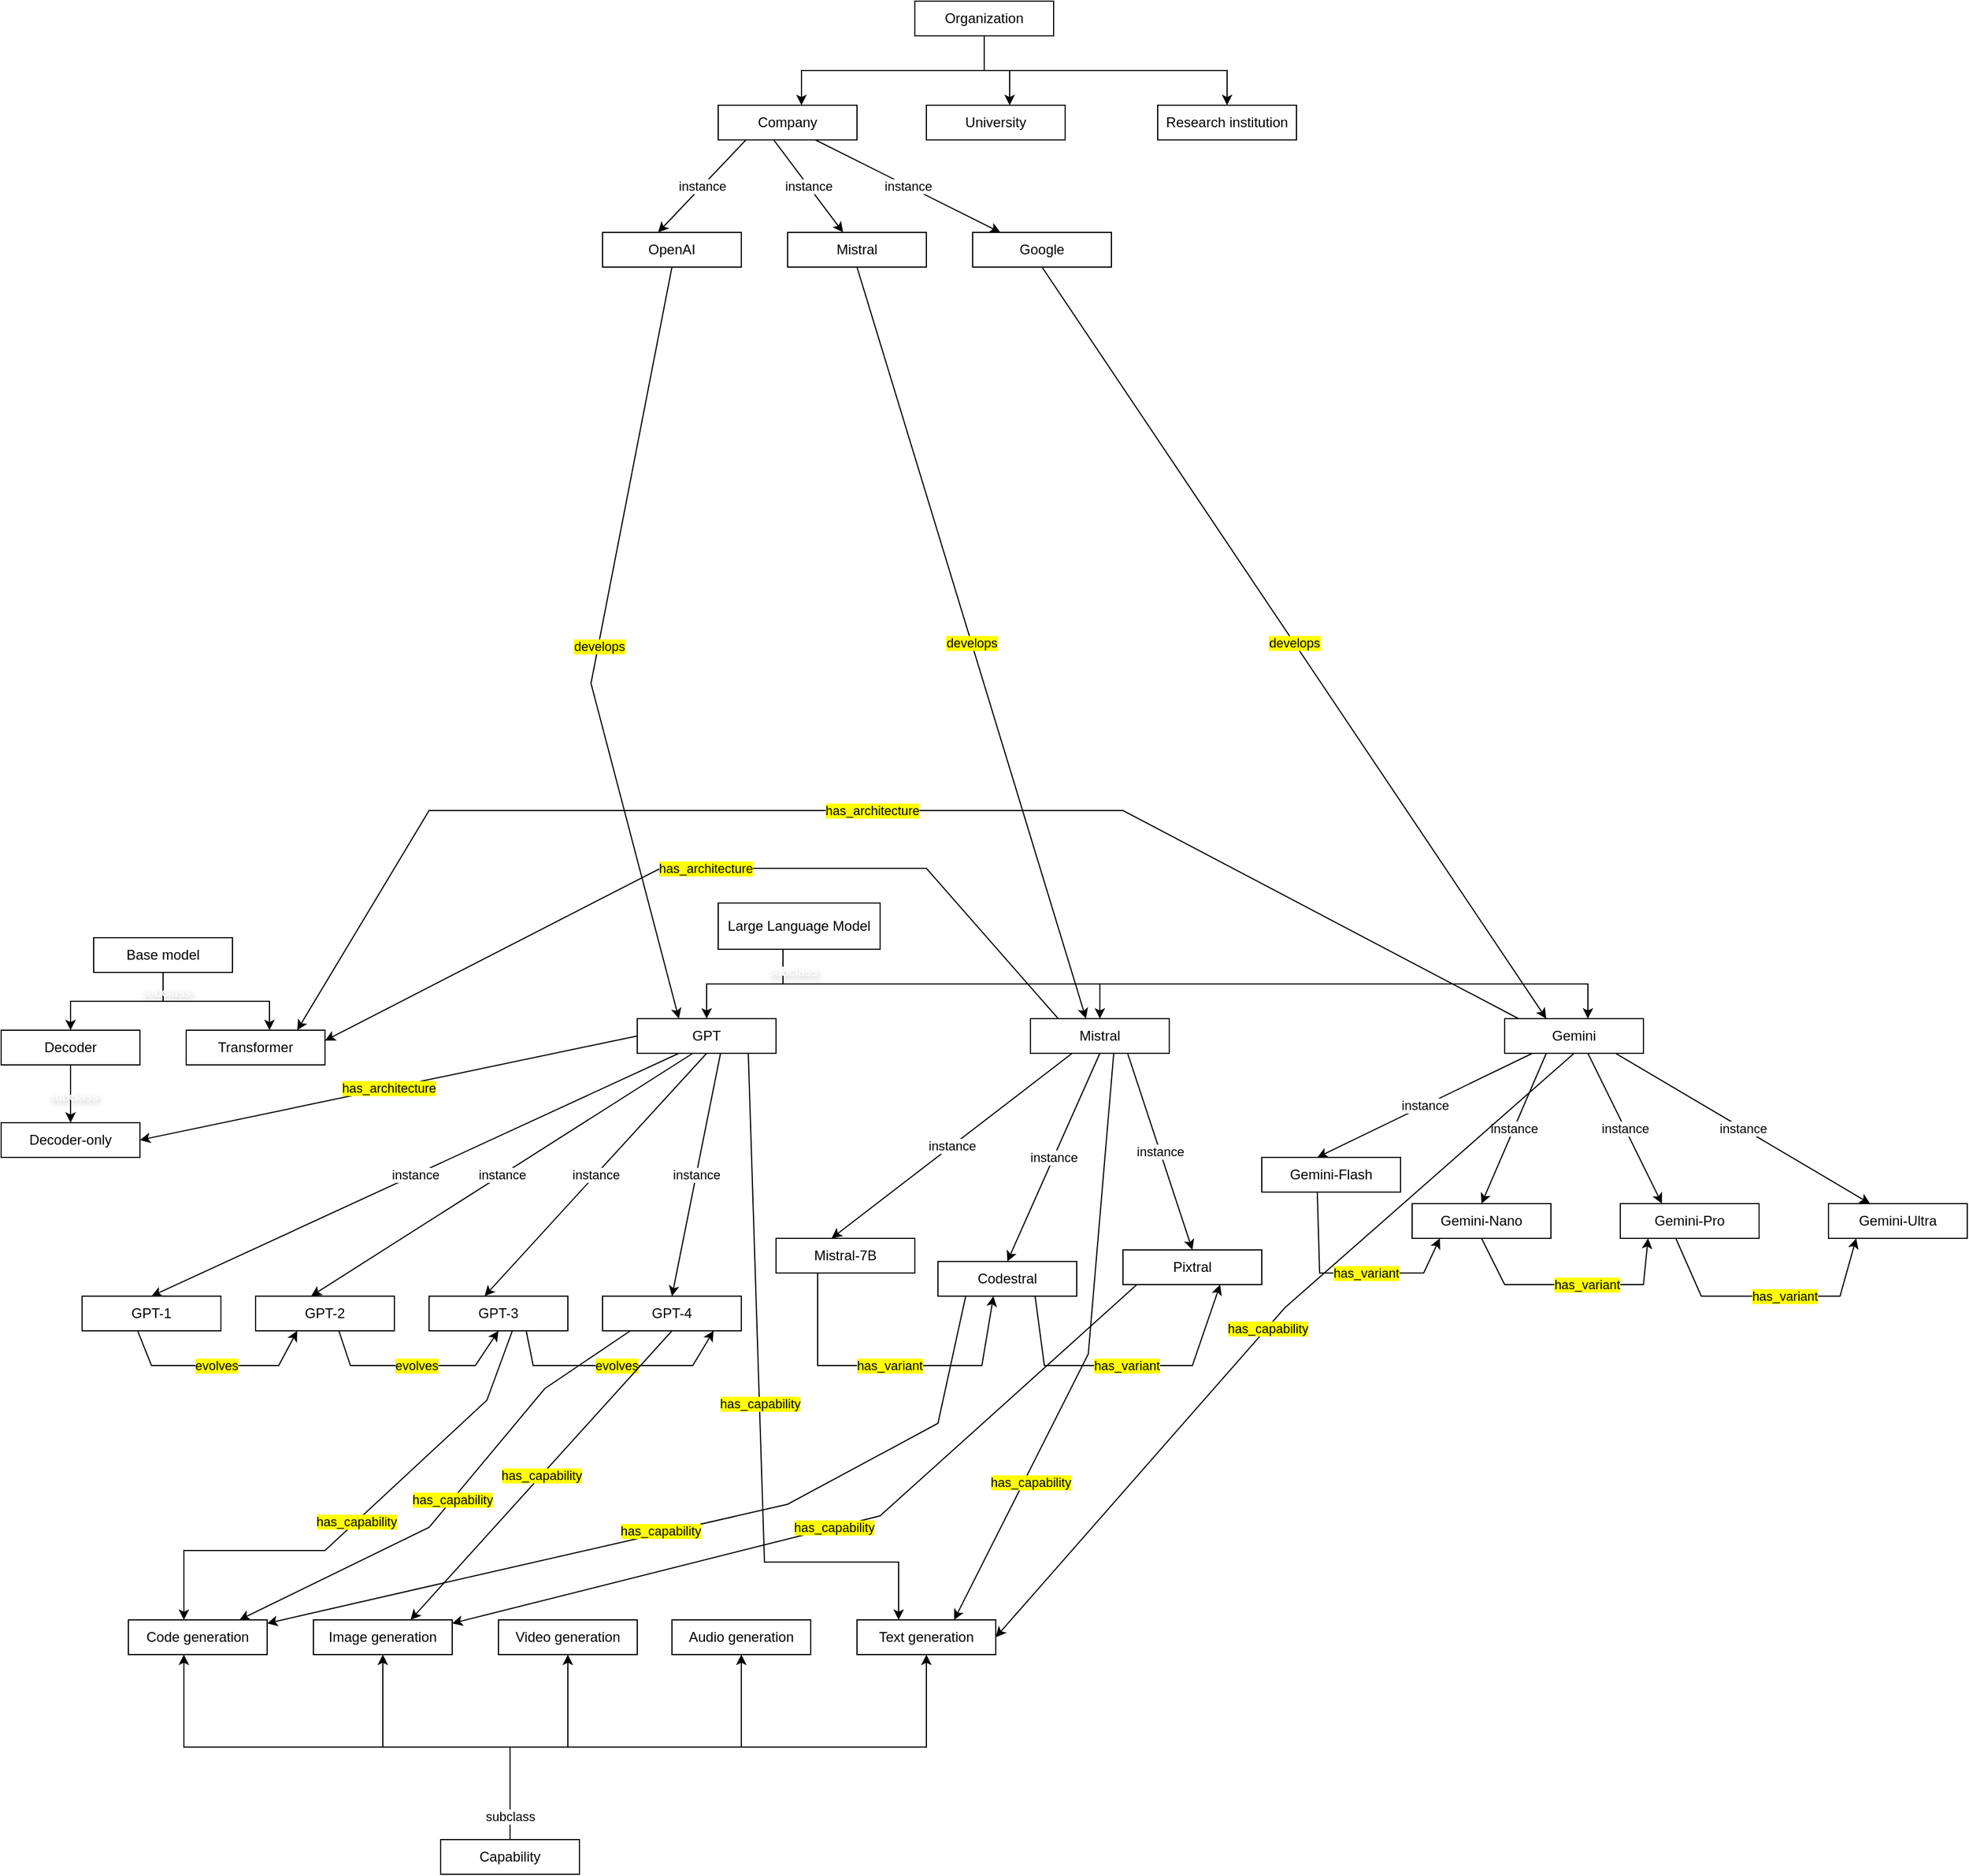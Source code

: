 <mxfile version="24.7.8">
  <diagram name="Pagina-1" id="gJOVoxN8NighratZ7cTV">
    <mxGraphModel dx="1326" dy="731" grid="1" gridSize="10" guides="1" tooltips="1" connect="1" arrows="1" fold="1" page="1" pageScale="1" pageWidth="15000" pageHeight="15000" math="0" shadow="0">
      <root>
        <mxCell id="0" />
        <mxCell id="1" parent="0" />
        <mxCell id="_v9E3XjmlNCCV4OMKfu2-3" style="edgeStyle=orthogonalEdgeStyle;rounded=0;orthogonalLoop=1;jettySize=auto;html=1;exitX=0.5;exitY=1;exitDx=0;exitDy=0;entryX=0.5;entryY=0;entryDx=0;entryDy=0;" edge="1" parent="1" source="_v9E3XjmlNCCV4OMKfu2-1" target="_v9E3XjmlNCCV4OMKfu2-2">
          <mxGeometry relative="1" as="geometry" />
        </mxCell>
        <mxCell id="_v9E3XjmlNCCV4OMKfu2-5" style="edgeStyle=orthogonalEdgeStyle;rounded=0;orthogonalLoop=1;jettySize=auto;html=1;exitX=0.5;exitY=1;exitDx=0;exitDy=0;entryX=0.6;entryY=0;entryDx=0;entryDy=0;" edge="1" parent="1" source="_v9E3XjmlNCCV4OMKfu2-1" target="_v9E3XjmlNCCV4OMKfu2-4">
          <mxGeometry relative="1" as="geometry" />
        </mxCell>
        <mxCell id="_v9E3XjmlNCCV4OMKfu2-1" value="Base model" style="rounded=0;whiteSpace=wrap;html=1;snapToPoint=1;points=[[0.1,0],[0.2,0],[0.3,0],[0.4,0],[0.5,0],[0.6,0],[0.7,0],[0.8,0],[0.9,0],[0,0.1],[0,0.3],[0,0.5],[0,0.7],[0,0.9],[0.1,1],[0.2,1],[0.3,1],[0.4,1],[0.5,1],[0.6,1],[0.7,1],[0.8,1],[0.9,1],[1,0.1],[1,0.3],[1,0.5],[1,0.7],[1,0.9]];" vertex="1" parent="1">
          <mxGeometry x="6940" y="1750.0" width="120" height="30" as="geometry" />
        </mxCell>
        <mxCell id="_v9E3XjmlNCCV4OMKfu2-7" style="edgeStyle=orthogonalEdgeStyle;rounded=0;orthogonalLoop=1;jettySize=auto;html=1;exitX=0.5;exitY=1;exitDx=0;exitDy=0;entryX=0.5;entryY=0;entryDx=0;entryDy=0;" edge="1" parent="1" source="_v9E3XjmlNCCV4OMKfu2-2" target="_v9E3XjmlNCCV4OMKfu2-6">
          <mxGeometry relative="1" as="geometry" />
        </mxCell>
        <mxCell id="_v9E3XjmlNCCV4OMKfu2-2" value="Decoder" style="rounded=0;whiteSpace=wrap;html=1;snapToPoint=1;points=[[0.1,0],[0.2,0],[0.3,0],[0.4,0],[0.5,0],[0.6,0],[0.7,0],[0.8,0],[0.9,0],[0,0.1],[0,0.3],[0,0.5],[0,0.7],[0,0.9],[0.1,1],[0.2,1],[0.3,1],[0.4,1],[0.5,1],[0.6,1],[0.7,1],[0.8,1],[0.9,1],[1,0.1],[1,0.3],[1,0.5],[1,0.7],[1,0.9]];" vertex="1" parent="1">
          <mxGeometry x="6860" y="1830.0" width="120" height="30" as="geometry" />
        </mxCell>
        <mxCell id="_v9E3XjmlNCCV4OMKfu2-4" value="Transformer" style="rounded=0;whiteSpace=wrap;html=1;snapToPoint=1;points=[[0.1,0],[0.2,0],[0.3,0],[0.4,0],[0.5,0],[0.6,0],[0.7,0],[0.8,0],[0.9,0],[0,0.1],[0,0.3],[0,0.5],[0,0.7],[0,0.9],[0.1,1],[0.2,1],[0.3,1],[0.4,1],[0.5,1],[0.6,1],[0.7,1],[0.8,1],[0.9,1],[1,0.1],[1,0.3],[1,0.5],[1,0.7],[1,0.9]];" vertex="1" parent="1">
          <mxGeometry x="7020" y="1830.0" width="120" height="30" as="geometry" />
        </mxCell>
        <mxCell id="_v9E3XjmlNCCV4OMKfu2-6" value="Decoder-only" style="rounded=0;whiteSpace=wrap;html=1;snapToPoint=1;points=[[0.1,0],[0.2,0],[0.3,0],[0.4,0],[0.5,0],[0.6,0],[0.7,0],[0.8,0],[0.9,0],[0,0.1],[0,0.3],[0,0.5],[0,0.7],[0,0.9],[0.1,1],[0.2,1],[0.3,1],[0.4,1],[0.5,1],[0.6,1],[0.7,1],[0.8,1],[0.9,1],[1,0.1],[1,0.3],[1,0.5],[1,0.7],[1,0.9]];" vertex="1" parent="1">
          <mxGeometry x="6860" y="1910.0" width="120" height="30" as="geometry" />
        </mxCell>
        <mxCell id="_v9E3XjmlNCCV4OMKfu2-10" style="edgeStyle=orthogonalEdgeStyle;rounded=0;orthogonalLoop=1;jettySize=auto;html=1;exitX=0.4;exitY=1;exitDx=0;exitDy=0;entryX=0.5;entryY=0;entryDx=0;entryDy=0;" edge="1" parent="1" source="_v9E3XjmlNCCV4OMKfu2-8" target="_v9E3XjmlNCCV4OMKfu2-9">
          <mxGeometry relative="1" as="geometry" />
        </mxCell>
        <mxCell id="_v9E3XjmlNCCV4OMKfu2-13" style="edgeStyle=orthogonalEdgeStyle;rounded=0;orthogonalLoop=1;jettySize=auto;html=1;exitX=0.4;exitY=1;exitDx=0;exitDy=0;entryX=0.5;entryY=0;entryDx=0;entryDy=0;" edge="1" parent="1" source="_v9E3XjmlNCCV4OMKfu2-8" target="_v9E3XjmlNCCV4OMKfu2-12">
          <mxGeometry relative="1" as="geometry" />
        </mxCell>
        <mxCell id="_v9E3XjmlNCCV4OMKfu2-15" style="edgeStyle=orthogonalEdgeStyle;rounded=0;orthogonalLoop=1;jettySize=auto;html=1;exitX=0.4;exitY=1;exitDx=0;exitDy=0;entryX=0.6;entryY=0;entryDx=0;entryDy=0;" edge="1" parent="1" source="_v9E3XjmlNCCV4OMKfu2-8" target="_v9E3XjmlNCCV4OMKfu2-14">
          <mxGeometry relative="1" as="geometry" />
        </mxCell>
        <mxCell id="_v9E3XjmlNCCV4OMKfu2-8" value="Large Language Model" style="rounded=0;whiteSpace=wrap;html=1;snapToPoint=1;points=[[0.1,0],[0.2,0],[0.3,0],[0.4,0],[0.5,0],[0.6,0],[0.7,0],[0.8,0],[0.9,0],[0,0.1],[0,0.3],[0,0.5],[0,0.7],[0,0.9],[0.1,1],[0.2,1],[0.3,1],[0.4,1],[0.5,1],[0.6,1],[0.7,1],[0.8,1],[0.9,1],[1,0.1],[1,0.3],[1,0.5],[1,0.7],[1,0.9]];" vertex="1" parent="1">
          <mxGeometry x="7480" y="1720" width="140" height="40" as="geometry" />
        </mxCell>
        <mxCell id="_v9E3XjmlNCCV4OMKfu2-9" value="GPT" style="rounded=0;whiteSpace=wrap;html=1;snapToPoint=1;points=[[0.1,0],[0.2,0],[0.3,0],[0.4,0],[0.5,0],[0.6,0],[0.7,0],[0.8,0],[0.9,0],[0,0.1],[0,0.3],[0,0.5],[0,0.7],[0,0.9],[0.1,1],[0.2,1],[0.3,1],[0.4,1],[0.5,1],[0.6,1],[0.7,1],[0.8,1],[0.9,1],[1,0.1],[1,0.3],[1,0.5],[1,0.7],[1,0.9]];" vertex="1" parent="1">
          <mxGeometry x="7410" y="1820.0" width="120" height="30" as="geometry" />
        </mxCell>
        <mxCell id="_v9E3XjmlNCCV4OMKfu2-12" value="Mistral" style="rounded=0;whiteSpace=wrap;html=1;snapToPoint=1;points=[[0.1,0],[0.2,0],[0.3,0],[0.4,0],[0.5,0],[0.6,0],[0.7,0],[0.8,0],[0.9,0],[0,0.1],[0,0.3],[0,0.5],[0,0.7],[0,0.9],[0.1,1],[0.2,1],[0.3,1],[0.4,1],[0.5,1],[0.6,1],[0.7,1],[0.8,1],[0.9,1],[1,0.1],[1,0.3],[1,0.5],[1,0.7],[1,0.9]];" vertex="1" parent="1">
          <mxGeometry x="7750" y="1820.0" width="120" height="30" as="geometry" />
        </mxCell>
        <mxCell id="_v9E3XjmlNCCV4OMKfu2-14" value="Gemini" style="rounded=0;whiteSpace=wrap;html=1;snapToPoint=1;points=[[0.1,0],[0.2,0],[0.3,0],[0.4,0],[0.5,0],[0.6,0],[0.7,0],[0.8,0],[0.9,0],[0,0.1],[0,0.3],[0,0.5],[0,0.7],[0,0.9],[0.1,1],[0.2,1],[0.3,1],[0.4,1],[0.5,1],[0.6,1],[0.7,1],[0.8,1],[0.9,1],[1,0.1],[1,0.3],[1,0.5],[1,0.7],[1,0.9]];" vertex="1" parent="1">
          <mxGeometry x="8160" y="1820.0" width="120" height="30" as="geometry" />
        </mxCell>
        <mxCell id="_v9E3XjmlNCCV4OMKfu2-18" value="Code generation" style="rounded=0;whiteSpace=wrap;html=1;snapToPoint=1;points=[[0.1,0],[0.2,0],[0.3,0],[0.4,0],[0.5,0],[0.6,0],[0.7,0],[0.8,0],[0.9,0],[0,0.1],[0,0.3],[0,0.5],[0,0.7],[0,0.9],[0.1,1],[0.2,1],[0.3,1],[0.4,1],[0.5,1],[0.6,1],[0.7,1],[0.8,1],[0.9,1],[1,0.1],[1,0.3],[1,0.5],[1,0.7],[1,0.9]];" vertex="1" parent="1">
          <mxGeometry x="6970" y="2340" width="120" height="30" as="geometry" />
        </mxCell>
        <mxCell id="_v9E3XjmlNCCV4OMKfu2-19" value="GPT-1" style="rounded=0;whiteSpace=wrap;html=1;snapToPoint=1;points=[[0.1,0],[0.2,0],[0.3,0],[0.4,0],[0.5,0],[0.6,0],[0.7,0],[0.8,0],[0.9,0],[0,0.1],[0,0.3],[0,0.5],[0,0.7],[0,0.9],[0.1,1],[0.2,1],[0.3,1],[0.4,1],[0.5,1],[0.6,1],[0.7,1],[0.8,1],[0.9,1],[1,0.1],[1,0.3],[1,0.5],[1,0.7],[1,0.9]];" vertex="1" parent="1">
          <mxGeometry x="6930" y="2060" width="120" height="30" as="geometry" />
        </mxCell>
        <mxCell id="_v9E3XjmlNCCV4OMKfu2-20" value="" style="endArrow=classic;html=1;rounded=0;exitX=0.3;exitY=1;exitDx=0;exitDy=0;entryX=0.5;entryY=0;entryDx=0;entryDy=0;" edge="1" parent="1" source="_v9E3XjmlNCCV4OMKfu2-9" target="_v9E3XjmlNCCV4OMKfu2-19">
          <mxGeometry relative="1" as="geometry">
            <mxPoint x="7190" y="1930" as="sourcePoint" />
            <mxPoint x="7290" y="1930" as="targetPoint" />
          </mxGeometry>
        </mxCell>
        <mxCell id="_v9E3XjmlNCCV4OMKfu2-21" value="instance" style="edgeLabel;resizable=0;html=1;;align=center;verticalAlign=middle;" connectable="0" vertex="1" parent="_v9E3XjmlNCCV4OMKfu2-20">
          <mxGeometry relative="1" as="geometry" />
        </mxCell>
        <mxCell id="_v9E3XjmlNCCV4OMKfu2-22" value="GPT-2" style="rounded=0;whiteSpace=wrap;html=1;snapToPoint=1;points=[[0.1,0],[0.2,0],[0.3,0],[0.4,0],[0.5,0],[0.6,0],[0.7,0],[0.8,0],[0.9,0],[0,0.1],[0,0.3],[0,0.5],[0,0.7],[0,0.9],[0.1,1],[0.2,1],[0.3,1],[0.4,1],[0.5,1],[0.6,1],[0.7,1],[0.8,1],[0.9,1],[1,0.1],[1,0.3],[1,0.5],[1,0.7],[1,0.9]];" vertex="1" parent="1">
          <mxGeometry x="7080" y="2060" width="120" height="30" as="geometry" />
        </mxCell>
        <mxCell id="_v9E3XjmlNCCV4OMKfu2-23" value="" style="endArrow=classic;html=1;rounded=0;exitX=0.4;exitY=1;exitDx=0;exitDy=0;entryX=0.4;entryY=0;entryDx=0;entryDy=0;" edge="1" parent="1" source="_v9E3XjmlNCCV4OMKfu2-9" target="_v9E3XjmlNCCV4OMKfu2-22">
          <mxGeometry relative="1" as="geometry">
            <mxPoint x="7456" y="1860" as="sourcePoint" />
            <mxPoint x="7260" y="2020" as="targetPoint" />
          </mxGeometry>
        </mxCell>
        <mxCell id="_v9E3XjmlNCCV4OMKfu2-24" value="instance" style="edgeLabel;resizable=0;html=1;;align=center;verticalAlign=middle;" connectable="0" vertex="1" parent="_v9E3XjmlNCCV4OMKfu2-23">
          <mxGeometry relative="1" as="geometry" />
        </mxCell>
        <mxCell id="_v9E3XjmlNCCV4OMKfu2-25" value="GPT-3" style="rounded=0;whiteSpace=wrap;html=1;snapToPoint=1;points=[[0.1,0],[0.2,0],[0.3,0],[0.4,0],[0.5,0],[0.6,0],[0.7,0],[0.8,0],[0.9,0],[0,0.1],[0,0.3],[0,0.5],[0,0.7],[0,0.9],[0.1,1],[0.2,1],[0.3,1],[0.4,1],[0.5,1],[0.6,1],[0.7,1],[0.8,1],[0.9,1],[1,0.1],[1,0.3],[1,0.5],[1,0.7],[1,0.9]];" vertex="1" parent="1">
          <mxGeometry x="7230" y="2060" width="120" height="30" as="geometry" />
        </mxCell>
        <mxCell id="_v9E3XjmlNCCV4OMKfu2-26" value="GPT-4" style="rounded=0;whiteSpace=wrap;html=1;snapToPoint=1;points=[[0.1,0],[0.2,0],[0.3,0],[0.4,0],[0.5,0],[0.6,0],[0.7,0],[0.8,0],[0.9,0],[0,0.1],[0,0.3],[0,0.5],[0,0.7],[0,0.9],[0.1,1],[0.2,1],[0.3,1],[0.4,1],[0.5,1],[0.6,1],[0.7,1],[0.8,1],[0.9,1],[1,0.1],[1,0.3],[1,0.5],[1,0.7],[1,0.9]];" vertex="1" parent="1">
          <mxGeometry x="7380" y="2060" width="120" height="30" as="geometry" />
        </mxCell>
        <mxCell id="_v9E3XjmlNCCV4OMKfu2-27" value="" style="endArrow=classic;html=1;rounded=0;exitX=0.5;exitY=1;exitDx=0;exitDy=0;entryX=0.4;entryY=0;entryDx=0;entryDy=0;" edge="1" parent="1" source="_v9E3XjmlNCCV4OMKfu2-9" target="_v9E3XjmlNCCV4OMKfu2-25">
          <mxGeometry relative="1" as="geometry">
            <mxPoint x="7468" y="1860" as="sourcePoint" />
            <mxPoint x="7248" y="2070" as="targetPoint" />
          </mxGeometry>
        </mxCell>
        <mxCell id="_v9E3XjmlNCCV4OMKfu2-28" value="instance" style="edgeLabel;resizable=0;html=1;;align=center;verticalAlign=middle;" connectable="0" vertex="1" parent="_v9E3XjmlNCCV4OMKfu2-27">
          <mxGeometry relative="1" as="geometry" />
        </mxCell>
        <mxCell id="_v9E3XjmlNCCV4OMKfu2-29" value="" style="endArrow=classic;html=1;rounded=0;exitX=0.6;exitY=1;exitDx=0;exitDy=0;entryX=0.5;entryY=0;entryDx=0;entryDy=0;" edge="1" parent="1" source="_v9E3XjmlNCCV4OMKfu2-9" target="_v9E3XjmlNCCV4OMKfu2-26">
          <mxGeometry relative="1" as="geometry">
            <mxPoint x="7480" y="1860" as="sourcePoint" />
            <mxPoint x="7388" y="2070" as="targetPoint" />
          </mxGeometry>
        </mxCell>
        <mxCell id="_v9E3XjmlNCCV4OMKfu2-30" value="instance" style="edgeLabel;resizable=0;html=1;;align=center;verticalAlign=middle;" connectable="0" vertex="1" parent="_v9E3XjmlNCCV4OMKfu2-29">
          <mxGeometry relative="1" as="geometry" />
        </mxCell>
        <mxCell id="_v9E3XjmlNCCV4OMKfu2-36" value="Mistral-7B" style="rounded=0;whiteSpace=wrap;html=1;snapToPoint=1;points=[[0.1,0],[0.2,0],[0.3,0],[0.4,0],[0.5,0],[0.6,0],[0.7,0],[0.8,0],[0.9,0],[0,0.1],[0,0.3],[0,0.5],[0,0.7],[0,0.9],[0.1,1],[0.2,1],[0.3,1],[0.4,1],[0.5,1],[0.6,1],[0.7,1],[0.8,1],[0.9,1],[1,0.1],[1,0.3],[1,0.5],[1,0.7],[1,0.9]];" vertex="1" parent="1">
          <mxGeometry x="7530" y="2010" width="120" height="30" as="geometry" />
        </mxCell>
        <mxCell id="_v9E3XjmlNCCV4OMKfu2-37" value="" style="endArrow=classic;html=1;rounded=0;exitX=0.3;exitY=1;exitDx=0;exitDy=0;entryX=0.4;entryY=0;entryDx=0;entryDy=0;" edge="1" parent="1" source="_v9E3XjmlNCCV4OMKfu2-12" target="_v9E3XjmlNCCV4OMKfu2-36">
          <mxGeometry relative="1" as="geometry">
            <mxPoint x="7492" y="1860" as="sourcePoint" />
            <mxPoint x="7450" y="2070" as="targetPoint" />
          </mxGeometry>
        </mxCell>
        <mxCell id="_v9E3XjmlNCCV4OMKfu2-38" value="instance" style="edgeLabel;resizable=0;html=1;;align=center;verticalAlign=middle;" connectable="0" vertex="1" parent="_v9E3XjmlNCCV4OMKfu2-37">
          <mxGeometry relative="1" as="geometry" />
        </mxCell>
        <mxCell id="_v9E3XjmlNCCV4OMKfu2-39" value="Codestral" style="rounded=0;whiteSpace=wrap;html=1;snapToPoint=1;points=[[0.1,0],[0.2,0],[0.3,0],[0.4,0],[0.5,0],[0.6,0],[0.7,0],[0.8,0],[0.9,0],[0,0.1],[0,0.3],[0,0.5],[0,0.7],[0,0.9],[0.1,1],[0.2,1],[0.3,1],[0.4,1],[0.5,1],[0.6,1],[0.7,1],[0.8,1],[0.9,1],[1,0.1],[1,0.3],[1,0.5],[1,0.7],[1,0.9]];" vertex="1" parent="1">
          <mxGeometry x="7670" y="2030" width="120" height="30" as="geometry" />
        </mxCell>
        <mxCell id="_v9E3XjmlNCCV4OMKfu2-41" value="" style="endArrow=classic;html=1;rounded=0;exitX=0.5;exitY=1;exitDx=0;exitDy=0;entryX=0.5;entryY=0;entryDx=0;entryDy=0;" edge="1" parent="1" source="_v9E3XjmlNCCV4OMKfu2-12" target="_v9E3XjmlNCCV4OMKfu2-39">
          <mxGeometry relative="1" as="geometry">
            <mxPoint x="7596" y="1860" as="sourcePoint" />
            <mxPoint x="7528" y="2000" as="targetPoint" />
          </mxGeometry>
        </mxCell>
        <mxCell id="_v9E3XjmlNCCV4OMKfu2-42" value="instance" style="edgeLabel;resizable=0;html=1;;align=center;verticalAlign=middle;" connectable="0" vertex="1" parent="_v9E3XjmlNCCV4OMKfu2-41">
          <mxGeometry relative="1" as="geometry" />
        </mxCell>
        <mxCell id="_v9E3XjmlNCCV4OMKfu2-43" value="Pixtral" style="rounded=0;whiteSpace=wrap;html=1;snapToPoint=1;points=[[0.1,0],[0.2,0],[0.3,0],[0.4,0],[0.5,0],[0.6,0],[0.7,0],[0.8,0],[0.9,0],[0,0.1],[0,0.3],[0,0.5],[0,0.7],[0,0.9],[0.1,1],[0.2,1],[0.3,1],[0.4,1],[0.5,1],[0.6,1],[0.7,1],[0.8,1],[0.9,1],[1,0.1],[1,0.3],[1,0.5],[1,0.7],[1,0.9]];" vertex="1" parent="1">
          <mxGeometry x="7830" y="2020" width="120" height="30" as="geometry" />
        </mxCell>
        <mxCell id="_v9E3XjmlNCCV4OMKfu2-46" value="" style="endArrow=classic;html=1;rounded=0;exitX=0.7;exitY=1;exitDx=0;exitDy=0;entryX=0.5;entryY=0;entryDx=0;entryDy=0;" edge="1" parent="1" source="_v9E3XjmlNCCV4OMKfu2-12" target="_v9E3XjmlNCCV4OMKfu2-43">
          <mxGeometry relative="1" as="geometry">
            <mxPoint x="7620" y="1860" as="sourcePoint" />
            <mxPoint x="7620" y="2040" as="targetPoint" />
          </mxGeometry>
        </mxCell>
        <mxCell id="_v9E3XjmlNCCV4OMKfu2-47" value="instance" style="edgeLabel;resizable=0;html=1;;align=center;verticalAlign=middle;" connectable="0" vertex="1" parent="_v9E3XjmlNCCV4OMKfu2-46">
          <mxGeometry relative="1" as="geometry" />
        </mxCell>
        <mxCell id="_v9E3XjmlNCCV4OMKfu2-48" value="Gemini-Flash" style="rounded=0;whiteSpace=wrap;html=1;snapToPoint=1;points=[[0.1,0],[0.2,0],[0.3,0],[0.4,0],[0.5,0],[0.6,0],[0.7,0],[0.8,0],[0.9,0],[0,0.1],[0,0.3],[0,0.5],[0,0.7],[0,0.9],[0.1,1],[0.2,1],[0.3,1],[0.4,1],[0.5,1],[0.6,1],[0.7,1],[0.8,1],[0.9,1],[1,0.1],[1,0.3],[1,0.5],[1,0.7],[1,0.9]];" vertex="1" parent="1">
          <mxGeometry x="7950" y="1940" width="120" height="30" as="geometry" />
        </mxCell>
        <mxCell id="_v9E3XjmlNCCV4OMKfu2-53" value="" style="endArrow=classic;html=1;rounded=0;exitX=0.2;exitY=1;exitDx=0;exitDy=0;entryX=0.4;entryY=0;entryDx=0;entryDy=0;" edge="1" parent="1" source="_v9E3XjmlNCCV4OMKfu2-14" target="_v9E3XjmlNCCV4OMKfu2-48">
          <mxGeometry relative="1" as="geometry">
            <mxPoint x="7844" y="1860" as="sourcePoint" />
            <mxPoint x="7900" y="2030" as="targetPoint" />
          </mxGeometry>
        </mxCell>
        <mxCell id="_v9E3XjmlNCCV4OMKfu2-54" value="instance" style="edgeLabel;resizable=0;html=1;;align=center;verticalAlign=middle;" connectable="0" vertex="1" parent="_v9E3XjmlNCCV4OMKfu2-53">
          <mxGeometry relative="1" as="geometry" />
        </mxCell>
        <mxCell id="_v9E3XjmlNCCV4OMKfu2-55" value="Gemini-Nano" style="rounded=0;whiteSpace=wrap;html=1;snapToPoint=1;points=[[0.1,0],[0.2,0],[0.3,0],[0.4,0],[0.5,0],[0.6,0],[0.7,0],[0.8,0],[0.9,0],[0,0.1],[0,0.3],[0,0.5],[0,0.7],[0,0.9],[0.1,1],[0.2,1],[0.3,1],[0.4,1],[0.5,1],[0.6,1],[0.7,1],[0.8,1],[0.9,1],[1,0.1],[1,0.3],[1,0.5],[1,0.7],[1,0.9]];" vertex="1" parent="1">
          <mxGeometry x="8080" y="1980" width="120" height="30" as="geometry" />
        </mxCell>
        <mxCell id="_v9E3XjmlNCCV4OMKfu2-60" value="" style="endArrow=classic;html=1;rounded=0;exitX=0.3;exitY=1;exitDx=0;exitDy=0;entryX=0.5;entryY=0;entryDx=0;entryDy=0;" edge="1" parent="1" source="_v9E3XjmlNCCV4OMKfu2-14" target="_v9E3XjmlNCCV4OMKfu2-55">
          <mxGeometry relative="1" as="geometry">
            <mxPoint x="8194" y="1860" as="sourcePoint" />
            <mxPoint x="8048" y="1950" as="targetPoint" />
          </mxGeometry>
        </mxCell>
        <mxCell id="_v9E3XjmlNCCV4OMKfu2-61" value="instance" style="edgeLabel;resizable=0;html=1;;align=center;verticalAlign=middle;" connectable="0" vertex="1" parent="_v9E3XjmlNCCV4OMKfu2-60">
          <mxGeometry relative="1" as="geometry" />
        </mxCell>
        <mxCell id="_v9E3XjmlNCCV4OMKfu2-62" value="Gemini-Pro" style="rounded=0;whiteSpace=wrap;html=1;snapToPoint=1;points=[[0.1,0],[0.2,0],[0.3,0],[0.4,0],[0.5,0],[0.6,0],[0.7,0],[0.8,0],[0.9,0],[0,0.1],[0,0.3],[0,0.5],[0,0.7],[0,0.9],[0.1,1],[0.2,1],[0.3,1],[0.4,1],[0.5,1],[0.6,1],[0.7,1],[0.8,1],[0.9,1],[1,0.1],[1,0.3],[1,0.5],[1,0.7],[1,0.9]];" vertex="1" parent="1">
          <mxGeometry x="8260" y="1980" width="120" height="30" as="geometry" />
        </mxCell>
        <mxCell id="_v9E3XjmlNCCV4OMKfu2-63" value="Gemini-Ultra" style="rounded=0;whiteSpace=wrap;html=1;snapToPoint=1;points=[[0.1,0],[0.2,0],[0.3,0],[0.4,0],[0.5,0],[0.6,0],[0.7,0],[0.8,0],[0.9,0],[0,0.1],[0,0.3],[0,0.5],[0,0.7],[0,0.9],[0.1,1],[0.2,1],[0.3,1],[0.4,1],[0.5,1],[0.6,1],[0.7,1],[0.8,1],[0.9,1],[1,0.1],[1,0.3],[1,0.5],[1,0.7],[1,0.9]];" vertex="1" parent="1">
          <mxGeometry x="8440" y="1980" width="120" height="30" as="geometry" />
        </mxCell>
        <mxCell id="_v9E3XjmlNCCV4OMKfu2-67" value="" style="endArrow=classic;html=1;rounded=0;exitX=0.6;exitY=1;exitDx=0;exitDy=0;entryX=0.3;entryY=0;entryDx=0;entryDy=0;" edge="1" parent="1" source="_v9E3XjmlNCCV4OMKfu2-14" target="_v9E3XjmlNCCV4OMKfu2-62">
          <mxGeometry relative="1" as="geometry">
            <mxPoint x="8206" y="1860" as="sourcePoint" />
            <mxPoint x="8150" y="1990" as="targetPoint" />
          </mxGeometry>
        </mxCell>
        <mxCell id="_v9E3XjmlNCCV4OMKfu2-68" value="instance" style="edgeLabel;resizable=0;html=1;;align=center;verticalAlign=middle;" connectable="0" vertex="1" parent="_v9E3XjmlNCCV4OMKfu2-67">
          <mxGeometry relative="1" as="geometry" />
        </mxCell>
        <mxCell id="_v9E3XjmlNCCV4OMKfu2-69" value="" style="endArrow=classic;html=1;rounded=0;exitX=0.8;exitY=1;exitDx=0;exitDy=0;entryX=0.3;entryY=0;entryDx=0;entryDy=0;" edge="1" parent="1" source="_v9E3XjmlNCCV4OMKfu2-14" target="_v9E3XjmlNCCV4OMKfu2-63">
          <mxGeometry relative="1" as="geometry">
            <mxPoint x="8242" y="1860" as="sourcePoint" />
            <mxPoint x="8326" y="1990" as="targetPoint" />
          </mxGeometry>
        </mxCell>
        <mxCell id="_v9E3XjmlNCCV4OMKfu2-70" value="instance" style="edgeLabel;resizable=0;html=1;;align=center;verticalAlign=middle;" connectable="0" vertex="1" parent="_v9E3XjmlNCCV4OMKfu2-69">
          <mxGeometry relative="1" as="geometry" />
        </mxCell>
        <mxCell id="_v9E3XjmlNCCV4OMKfu2-71" value="" style="endArrow=classic;html=1;rounded=0;exitX=0;exitY=0.5;exitDx=0;exitDy=0;entryX=1;entryY=0.5;entryDx=0;entryDy=0;" edge="1" parent="1" source="_v9E3XjmlNCCV4OMKfu2-9" target="_v9E3XjmlNCCV4OMKfu2-6">
          <mxGeometry relative="1" as="geometry">
            <mxPoint x="7456" y="1860" as="sourcePoint" />
            <mxPoint x="7000" y="2070" as="targetPoint" />
          </mxGeometry>
        </mxCell>
        <mxCell id="_v9E3XjmlNCCV4OMKfu2-72" value="has_architecture" style="edgeLabel;resizable=0;html=1;;align=center;verticalAlign=middle;labelBackgroundColor=#FFFF00;fontColor=#000000;" connectable="0" vertex="1" parent="_v9E3XjmlNCCV4OMKfu2-71">
          <mxGeometry relative="1" as="geometry" />
        </mxCell>
        <mxCell id="_v9E3XjmlNCCV4OMKfu2-76" value="" style="endArrow=classic;html=1;rounded=0;entryX=1;entryY=0.3;entryDx=0;entryDy=0;exitX=0.2;exitY=0;exitDx=0;exitDy=0;" edge="1" parent="1" source="_v9E3XjmlNCCV4OMKfu2-12" target="_v9E3XjmlNCCV4OMKfu2-4">
          <mxGeometry relative="1" as="geometry">
            <mxPoint x="7420" y="1740" as="sourcePoint" />
            <mxPoint x="7140" y="1686" as="targetPoint" />
            <Array as="points">
              <mxPoint x="7660" y="1690" />
              <mxPoint x="7430" y="1690" />
            </Array>
          </mxGeometry>
        </mxCell>
        <mxCell id="_v9E3XjmlNCCV4OMKfu2-77" value="has_architecture" style="edgeLabel;resizable=0;html=1;;align=center;verticalAlign=middle;labelBackgroundColor=#FFFF00;fontColor=#000000;" connectable="0" vertex="1" parent="_v9E3XjmlNCCV4OMKfu2-76">
          <mxGeometry relative="1" as="geometry" />
        </mxCell>
        <mxCell id="_v9E3XjmlNCCV4OMKfu2-78" value="" style="endArrow=classic;html=1;rounded=0;entryX=0.8;entryY=0;entryDx=0;entryDy=0;exitX=0.1;exitY=0;exitDx=0;exitDy=0;" edge="1" parent="1" source="_v9E3XjmlNCCV4OMKfu2-14" target="_v9E3XjmlNCCV4OMKfu2-4">
          <mxGeometry relative="1" as="geometry">
            <mxPoint x="7940" y="1640" as="sourcePoint" />
            <mxPoint x="7150" y="1680" as="targetPoint" />
            <Array as="points">
              <mxPoint x="7830" y="1640" />
              <mxPoint x="7230" y="1640" />
            </Array>
          </mxGeometry>
        </mxCell>
        <mxCell id="_v9E3XjmlNCCV4OMKfu2-79" value="has_architecture" style="edgeLabel;resizable=0;html=1;;align=center;verticalAlign=middle;labelBackgroundColor=#FFFF00;fontColor=#000000;" connectable="0" vertex="1" parent="_v9E3XjmlNCCV4OMKfu2-78">
          <mxGeometry relative="1" as="geometry" />
        </mxCell>
        <mxCell id="_v9E3XjmlNCCV4OMKfu2-80" value="subclass" style="edgeLabel;resizable=0;html=1;;align=center;verticalAlign=middle;labelBackgroundColor=none;fontColor=#ffffff;textShadow=1;" connectable="0" vertex="1" parent="1">
          <mxGeometry x="7550.005" y="1790" as="geometry">
            <mxPoint x="-6" y="-11" as="offset" />
          </mxGeometry>
        </mxCell>
        <mxCell id="_v9E3XjmlNCCV4OMKfu2-81" value="subclass" style="edgeLabel;resizable=0;html=1;;align=center;verticalAlign=middle;labelBackgroundColor=none;fontColor=#ffffff;textShadow=1;" connectable="0" vertex="1" parent="1">
          <mxGeometry x="7010.005" y="1800" as="geometry">
            <mxPoint x="-8" y="-3" as="offset" />
          </mxGeometry>
        </mxCell>
        <mxCell id="_v9E3XjmlNCCV4OMKfu2-82" value="subclass" style="edgeLabel;resizable=0;html=1;;align=center;verticalAlign=middle;labelBackgroundColor=none;fontColor=#ffffff;textShadow=1;" connectable="0" vertex="1" parent="1">
          <mxGeometry x="6930.005" y="1890" as="geometry">
            <mxPoint x="-8" y="-3" as="offset" />
          </mxGeometry>
        </mxCell>
        <mxCell id="_v9E3XjmlNCCV4OMKfu2-84" value="Image generation" style="rounded=0;whiteSpace=wrap;html=1;snapToPoint=1;points=[[0.1,0],[0.2,0],[0.3,0],[0.4,0],[0.5,0],[0.6,0],[0.7,0],[0.8,0],[0.9,0],[0,0.1],[0,0.3],[0,0.5],[0,0.7],[0,0.9],[0.1,1],[0.2,1],[0.3,1],[0.4,1],[0.5,1],[0.6,1],[0.7,1],[0.8,1],[0.9,1],[1,0.1],[1,0.3],[1,0.5],[1,0.7],[1,0.9]];" vertex="1" parent="1">
          <mxGeometry x="7130" y="2340" width="120" height="30" as="geometry" />
        </mxCell>
        <mxCell id="_v9E3XjmlNCCV4OMKfu2-85" value="Video generation" style="rounded=0;whiteSpace=wrap;html=1;snapToPoint=1;points=[[0.1,0],[0.2,0],[0.3,0],[0.4,0],[0.5,0],[0.6,0],[0.7,0],[0.8,0],[0.9,0],[0,0.1],[0,0.3],[0,0.5],[0,0.7],[0,0.9],[0.1,1],[0.2,1],[0.3,1],[0.4,1],[0.5,1],[0.6,1],[0.7,1],[0.8,1],[0.9,1],[1,0.1],[1,0.3],[1,0.5],[1,0.7],[1,0.9]];" vertex="1" parent="1">
          <mxGeometry x="7290" y="2340" width="120" height="30" as="geometry" />
        </mxCell>
        <mxCell id="_v9E3XjmlNCCV4OMKfu2-86" value="" style="endArrow=classic;html=1;rounded=0;exitX=0.4;exitY=1;exitDx=0;exitDy=0;entryX=0.3;entryY=1;entryDx=0;entryDy=0;" edge="1" parent="1" source="_v9E3XjmlNCCV4OMKfu2-19" target="_v9E3XjmlNCCV4OMKfu2-22">
          <mxGeometry relative="1" as="geometry">
            <mxPoint x="7180" y="2220" as="sourcePoint" />
            <mxPoint x="6750" y="2310" as="targetPoint" />
            <Array as="points">
              <mxPoint x="6990" y="2120" />
              <mxPoint x="7100" y="2120" />
            </Array>
          </mxGeometry>
        </mxCell>
        <mxCell id="_v9E3XjmlNCCV4OMKfu2-87" value="evolves" style="edgeLabel;resizable=0;html=1;;align=center;verticalAlign=middle;labelBackgroundColor=#FFFF00;fontColor=#000000;" connectable="0" vertex="1" parent="_v9E3XjmlNCCV4OMKfu2-86">
          <mxGeometry relative="1" as="geometry" />
        </mxCell>
        <mxCell id="_v9E3XjmlNCCV4OMKfu2-88" value="" style="endArrow=classic;html=1;rounded=0;exitX=0.6;exitY=1;exitDx=0;exitDy=0;entryX=0.5;entryY=1;entryDx=0;entryDy=0;" edge="1" parent="1" source="_v9E3XjmlNCCV4OMKfu2-22" target="_v9E3XjmlNCCV4OMKfu2-25">
          <mxGeometry relative="1" as="geometry">
            <mxPoint x="7162" y="2090" as="sourcePoint" />
            <mxPoint x="7300" y="2090" as="targetPoint" />
            <Array as="points">
              <mxPoint x="7162" y="2120" />
              <mxPoint x="7270" y="2120" />
            </Array>
          </mxGeometry>
        </mxCell>
        <mxCell id="_v9E3XjmlNCCV4OMKfu2-89" value="evolves" style="edgeLabel;resizable=0;html=1;;align=center;verticalAlign=middle;labelBackgroundColor=#FFFF00;fontColor=#000000;" connectable="0" vertex="1" parent="_v9E3XjmlNCCV4OMKfu2-88">
          <mxGeometry relative="1" as="geometry" />
        </mxCell>
        <mxCell id="_v9E3XjmlNCCV4OMKfu2-90" value="" style="endArrow=classic;html=1;rounded=0;exitX=0.7;exitY=1;exitDx=0;exitDy=0;entryX=0.8;entryY=1;entryDx=0;entryDy=0;" edge="1" parent="1" source="_v9E3XjmlNCCV4OMKfu2-25" target="_v9E3XjmlNCCV4OMKfu2-26">
          <mxGeometry relative="1" as="geometry">
            <mxPoint x="7320" y="2090" as="sourcePoint" />
            <mxPoint x="7458" y="2090" as="targetPoint" />
            <Array as="points">
              <mxPoint x="7320" y="2120" />
              <mxPoint x="7458" y="2120" />
            </Array>
          </mxGeometry>
        </mxCell>
        <mxCell id="_v9E3XjmlNCCV4OMKfu2-91" value="evolves" style="edgeLabel;resizable=0;html=1;;align=center;verticalAlign=middle;labelBackgroundColor=#FFFF00;fontColor=#000000;" connectable="0" vertex="1" parent="_v9E3XjmlNCCV4OMKfu2-90">
          <mxGeometry relative="1" as="geometry" />
        </mxCell>
        <mxCell id="_v9E3XjmlNCCV4OMKfu2-96" value="" style="endArrow=classic;html=1;rounded=0;exitX=0.3;exitY=1;exitDx=0;exitDy=0;entryX=0.4;entryY=1;entryDx=0;entryDy=0;" edge="1" parent="1" source="_v9E3XjmlNCCV4OMKfu2-36" target="_v9E3XjmlNCCV4OMKfu2-39">
          <mxGeometry relative="1" as="geometry">
            <mxPoint x="7570" y="2090" as="sourcePoint" />
            <mxPoint x="7708" y="2090" as="targetPoint" />
            <Array as="points">
              <mxPoint x="7566" y="2120" />
              <mxPoint x="7708" y="2120" />
            </Array>
          </mxGeometry>
        </mxCell>
        <mxCell id="_v9E3XjmlNCCV4OMKfu2-97" value="has_variant" style="edgeLabel;resizable=0;html=1;;align=center;verticalAlign=middle;labelBackgroundColor=#FFFF00;fontColor=#000000;" connectable="0" vertex="1" parent="_v9E3XjmlNCCV4OMKfu2-96">
          <mxGeometry relative="1" as="geometry" />
        </mxCell>
        <mxCell id="_v9E3XjmlNCCV4OMKfu2-103" value="" style="endArrow=classic;html=1;rounded=0;exitX=0.7;exitY=1;exitDx=0;exitDy=0;entryX=0.7;entryY=1;entryDx=0;entryDy=0;" edge="1" parent="1" source="_v9E3XjmlNCCV4OMKfu2-39" target="_v9E3XjmlNCCV4OMKfu2-43">
          <mxGeometry relative="1" as="geometry">
            <mxPoint x="7760" y="2080" as="sourcePoint" />
            <mxPoint x="7890" y="2090" as="targetPoint" />
            <Array as="points">
              <mxPoint x="7762" y="2120" />
              <mxPoint x="7890" y="2120" />
            </Array>
          </mxGeometry>
        </mxCell>
        <mxCell id="_v9E3XjmlNCCV4OMKfu2-104" value="has_variant" style="edgeLabel;resizable=0;html=1;;align=center;verticalAlign=middle;labelBackgroundColor=#FFFF00;fontColor=#000000;" connectable="0" vertex="1" parent="_v9E3XjmlNCCV4OMKfu2-103">
          <mxGeometry relative="1" as="geometry" />
        </mxCell>
        <mxCell id="_v9E3XjmlNCCV4OMKfu2-106" value="" style="endArrow=classic;html=1;rounded=0;exitX=0.4;exitY=1;exitDx=0;exitDy=0;entryX=0.2;entryY=1;entryDx=0;entryDy=0;" edge="1" parent="1" source="_v9E3XjmlNCCV4OMKfu2-48" target="_v9E3XjmlNCCV4OMKfu2-55">
          <mxGeometry relative="1" as="geometry">
            <mxPoint x="7980" y="2080" as="sourcePoint" />
            <mxPoint x="8140" y="2070" as="targetPoint" />
            <Array as="points">
              <mxPoint x="8000" y="2040" />
              <mxPoint x="8090" y="2040" />
            </Array>
          </mxGeometry>
        </mxCell>
        <mxCell id="_v9E3XjmlNCCV4OMKfu2-107" value="has_variant" style="edgeLabel;resizable=0;html=1;;align=center;verticalAlign=middle;labelBackgroundColor=#FFFF00;fontColor=#000000;" connectable="0" vertex="1" parent="_v9E3XjmlNCCV4OMKfu2-106">
          <mxGeometry relative="1" as="geometry">
            <mxPoint x="13" as="offset" />
          </mxGeometry>
        </mxCell>
        <mxCell id="_v9E3XjmlNCCV4OMKfu2-108" value="" style="endArrow=classic;html=1;rounded=0;exitX=0.4;exitY=1;exitDx=0;exitDy=0;entryX=0.2;entryY=1;entryDx=0;entryDy=0;" edge="1" parent="1" target="_v9E3XjmlNCCV4OMKfu2-62">
          <mxGeometry relative="1" as="geometry">
            <mxPoint x="8140" y="2010" as="sourcePoint" />
            <mxPoint x="8246" y="2050" as="targetPoint" />
            <Array as="points">
              <mxPoint x="8160" y="2050" />
              <mxPoint x="8280" y="2050" />
            </Array>
          </mxGeometry>
        </mxCell>
        <mxCell id="_v9E3XjmlNCCV4OMKfu2-109" value="has_variant" style="edgeLabel;resizable=0;html=1;;align=center;verticalAlign=middle;labelBackgroundColor=#FFFF00;fontColor=#000000;" connectable="0" vertex="1" parent="_v9E3XjmlNCCV4OMKfu2-108">
          <mxGeometry relative="1" as="geometry">
            <mxPoint x="13" as="offset" />
          </mxGeometry>
        </mxCell>
        <mxCell id="_v9E3XjmlNCCV4OMKfu2-110" value="" style="endArrow=classic;html=1;rounded=0;exitX=0.4;exitY=1;exitDx=0;exitDy=0;entryX=0.2;entryY=1;entryDx=0;entryDy=0;" edge="1" parent="1" source="_v9E3XjmlNCCV4OMKfu2-62" target="_v9E3XjmlNCCV4OMKfu2-63">
          <mxGeometry relative="1" as="geometry">
            <mxPoint x="8310" y="2020" as="sourcePoint" />
            <mxPoint x="8454" y="2020" as="targetPoint" />
            <Array as="points">
              <mxPoint x="8330" y="2060" />
              <mxPoint x="8390" y="2060" />
              <mxPoint x="8450" y="2060" />
            </Array>
          </mxGeometry>
        </mxCell>
        <mxCell id="_v9E3XjmlNCCV4OMKfu2-111" value="has_variant" style="edgeLabel;resizable=0;html=1;;align=center;verticalAlign=middle;labelBackgroundColor=#FFFF00;fontColor=#000000;" connectable="0" vertex="1" parent="_v9E3XjmlNCCV4OMKfu2-110">
          <mxGeometry relative="1" as="geometry">
            <mxPoint x="13" as="offset" />
          </mxGeometry>
        </mxCell>
        <mxCell id="_v9E3XjmlNCCV4OMKfu2-112" value="Audio generation" style="rounded=0;whiteSpace=wrap;html=1;snapToPoint=1;points=[[0.1,0],[0.2,0],[0.3,0],[0.4,0],[0.5,0],[0.6,0],[0.7,0],[0.8,0],[0.9,0],[0,0.1],[0,0.3],[0,0.5],[0,0.7],[0,0.9],[0.1,1],[0.2,1],[0.3,1],[0.4,1],[0.5,1],[0.6,1],[0.7,1],[0.8,1],[0.9,1],[1,0.1],[1,0.3],[1,0.5],[1,0.7],[1,0.9]];" vertex="1" parent="1">
          <mxGeometry x="7440" y="2340" width="120" height="30" as="geometry" />
        </mxCell>
        <mxCell id="_v9E3XjmlNCCV4OMKfu2-113" value="Text generation" style="rounded=0;whiteSpace=wrap;html=1;snapToPoint=1;points=[[0.1,0],[0.2,0],[0.3,0],[0.4,0],[0.5,0],[0.6,0],[0.7,0],[0.8,0],[0.9,0],[0,0.1],[0,0.3],[0,0.5],[0,0.7],[0,0.9],[0.1,1],[0.2,1],[0.3,1],[0.4,1],[0.5,1],[0.6,1],[0.7,1],[0.8,1],[0.9,1],[1,0.1],[1,0.3],[1,0.5],[1,0.7],[1,0.9]];" vertex="1" parent="1">
          <mxGeometry x="7600" y="2340" width="120" height="30" as="geometry" />
        </mxCell>
        <mxCell id="_v9E3XjmlNCCV4OMKfu2-115" style="edgeStyle=orthogonalEdgeStyle;rounded=0;orthogonalLoop=1;jettySize=auto;html=1;exitX=0.5;exitY=0;exitDx=0;exitDy=0;entryX=0.4;entryY=1;entryDx=0;entryDy=0;" edge="1" parent="1" source="_v9E3XjmlNCCV4OMKfu2-114" target="_v9E3XjmlNCCV4OMKfu2-18">
          <mxGeometry relative="1" as="geometry" />
        </mxCell>
        <mxCell id="_v9E3XjmlNCCV4OMKfu2-116" style="edgeStyle=orthogonalEdgeStyle;rounded=0;orthogonalLoop=1;jettySize=auto;html=1;exitX=0.5;exitY=0;exitDx=0;exitDy=0;entryX=0.5;entryY=1;entryDx=0;entryDy=0;" edge="1" parent="1" source="_v9E3XjmlNCCV4OMKfu2-114" target="_v9E3XjmlNCCV4OMKfu2-84">
          <mxGeometry relative="1" as="geometry" />
        </mxCell>
        <mxCell id="_v9E3XjmlNCCV4OMKfu2-117" style="edgeStyle=orthogonalEdgeStyle;rounded=0;orthogonalLoop=1;jettySize=auto;html=1;exitX=0.5;exitY=0;exitDx=0;exitDy=0;entryX=0.5;entryY=1;entryDx=0;entryDy=0;" edge="1" parent="1" source="_v9E3XjmlNCCV4OMKfu2-114" target="_v9E3XjmlNCCV4OMKfu2-85">
          <mxGeometry relative="1" as="geometry" />
        </mxCell>
        <mxCell id="_v9E3XjmlNCCV4OMKfu2-118" style="edgeStyle=orthogonalEdgeStyle;rounded=0;orthogonalLoop=1;jettySize=auto;html=1;exitX=0.5;exitY=0;exitDx=0;exitDy=0;entryX=0.5;entryY=1;entryDx=0;entryDy=0;" edge="1" parent="1" source="_v9E3XjmlNCCV4OMKfu2-114" target="_v9E3XjmlNCCV4OMKfu2-112">
          <mxGeometry relative="1" as="geometry" />
        </mxCell>
        <mxCell id="_v9E3XjmlNCCV4OMKfu2-119" style="edgeStyle=orthogonalEdgeStyle;rounded=0;orthogonalLoop=1;jettySize=auto;html=1;exitX=0.5;exitY=0;exitDx=0;exitDy=0;entryX=0.5;entryY=1;entryDx=0;entryDy=0;" edge="1" parent="1" source="_v9E3XjmlNCCV4OMKfu2-114" target="_v9E3XjmlNCCV4OMKfu2-113">
          <mxGeometry relative="1" as="geometry" />
        </mxCell>
        <mxCell id="_v9E3XjmlNCCV4OMKfu2-114" value="Capability" style="rounded=0;whiteSpace=wrap;html=1;snapToPoint=1;points=[[0.1,0],[0.2,0],[0.3,0],[0.4,0],[0.5,0],[0.6,0],[0.7,0],[0.8,0],[0.9,0],[0,0.1],[0,0.3],[0,0.5],[0,0.7],[0,0.9],[0.1,1],[0.2,1],[0.3,1],[0.4,1],[0.5,1],[0.6,1],[0.7,1],[0.8,1],[0.9,1],[1,0.1],[1,0.3],[1,0.5],[1,0.7],[1,0.9]];" vertex="1" parent="1">
          <mxGeometry x="7240" y="2530" width="120" height="30" as="geometry" />
        </mxCell>
        <mxCell id="_v9E3XjmlNCCV4OMKfu2-120" value="subclass" style="edgeLabel;resizable=0;html=1;;align=center;verticalAlign=middle;" connectable="0" vertex="1" parent="1">
          <mxGeometry x="7299.996" y="2510.001" as="geometry" />
        </mxCell>
        <mxCell id="_v9E3XjmlNCCV4OMKfu2-121" value="" style="endArrow=classic;html=1;rounded=0;exitX=0.8;exitY=1;exitDx=0;exitDy=0;entryX=0.3;entryY=0;entryDx=0;entryDy=0;" edge="1" parent="1" source="_v9E3XjmlNCCV4OMKfu2-9" target="_v9E3XjmlNCCV4OMKfu2-113">
          <mxGeometry relative="1" as="geometry">
            <mxPoint x="7420" y="1845" as="sourcePoint" />
            <mxPoint x="6990" y="1935" as="targetPoint" />
            <Array as="points">
              <mxPoint x="7520" y="2290" />
              <mxPoint x="7636" y="2290" />
            </Array>
          </mxGeometry>
        </mxCell>
        <mxCell id="_v9E3XjmlNCCV4OMKfu2-122" value="has_capability" style="edgeLabel;resizable=0;html=1;;align=center;verticalAlign=middle;labelBackgroundColor=#FFFF00;fontColor=#000000;" connectable="0" vertex="1" parent="_v9E3XjmlNCCV4OMKfu2-121">
          <mxGeometry relative="1" as="geometry" />
        </mxCell>
        <mxCell id="_v9E3XjmlNCCV4OMKfu2-123" value="" style="endArrow=classic;html=1;rounded=0;exitX=0.6;exitY=1;exitDx=0;exitDy=0;entryX=0.4;entryY=0;entryDx=0;entryDy=0;" edge="1" parent="1" source="_v9E3XjmlNCCV4OMKfu2-25" target="_v9E3XjmlNCCV4OMKfu2-18">
          <mxGeometry relative="1" as="geometry">
            <mxPoint x="7420" y="1845" as="sourcePoint" />
            <mxPoint x="6990" y="1935" as="targetPoint" />
            <Array as="points">
              <mxPoint x="7280" y="2150" />
              <mxPoint x="7140" y="2280" />
              <mxPoint x="7018" y="2280" />
            </Array>
          </mxGeometry>
        </mxCell>
        <mxCell id="_v9E3XjmlNCCV4OMKfu2-124" value="has_capability" style="edgeLabel;resizable=0;html=1;;align=center;verticalAlign=middle;labelBackgroundColor=#FFFF00;fontColor=#000000;" connectable="0" vertex="1" parent="_v9E3XjmlNCCV4OMKfu2-123">
          <mxGeometry relative="1" as="geometry" />
        </mxCell>
        <mxCell id="_v9E3XjmlNCCV4OMKfu2-129" value="" style="endArrow=classic;html=1;rounded=0;exitX=0.2;exitY=1;exitDx=0;exitDy=0;entryX=0.8;entryY=0;entryDx=0;entryDy=0;" edge="1" parent="1" source="_v9E3XjmlNCCV4OMKfu2-26" target="_v9E3XjmlNCCV4OMKfu2-18">
          <mxGeometry relative="1" as="geometry">
            <mxPoint x="7420" y="1845" as="sourcePoint" />
            <mxPoint x="6990" y="1935" as="targetPoint" />
            <Array as="points">
              <mxPoint x="7330" y="2140" />
              <mxPoint x="7230" y="2260" />
            </Array>
          </mxGeometry>
        </mxCell>
        <mxCell id="_v9E3XjmlNCCV4OMKfu2-130" value="has_capability" style="edgeLabel;resizable=0;html=1;;align=center;verticalAlign=middle;labelBackgroundColor=#FFFF00;fontColor=#000000;" connectable="0" vertex="1" parent="_v9E3XjmlNCCV4OMKfu2-129">
          <mxGeometry relative="1" as="geometry" />
        </mxCell>
        <mxCell id="_v9E3XjmlNCCV4OMKfu2-131" value="" style="endArrow=classic;html=1;rounded=0;exitX=0.5;exitY=1;exitDx=0;exitDy=0;entryX=0.7;entryY=0;entryDx=0;entryDy=0;" edge="1" parent="1" source="_v9E3XjmlNCCV4OMKfu2-26" target="_v9E3XjmlNCCV4OMKfu2-84">
          <mxGeometry relative="1" as="geometry">
            <mxPoint x="7420" y="1845" as="sourcePoint" />
            <mxPoint x="6990" y="1935" as="targetPoint" />
          </mxGeometry>
        </mxCell>
        <mxCell id="_v9E3XjmlNCCV4OMKfu2-132" value="has_capability" style="edgeLabel;resizable=0;html=1;;align=center;verticalAlign=middle;labelBackgroundColor=#FFFF00;fontColor=#000000;" connectable="0" vertex="1" parent="_v9E3XjmlNCCV4OMKfu2-131">
          <mxGeometry relative="1" as="geometry" />
        </mxCell>
        <mxCell id="_v9E3XjmlNCCV4OMKfu2-133" value="" style="endArrow=classic;html=1;rounded=0;exitX=0.6;exitY=1;exitDx=0;exitDy=0;entryX=0.7;entryY=0;entryDx=0;entryDy=0;" edge="1" parent="1" source="_v9E3XjmlNCCV4OMKfu2-12" target="_v9E3XjmlNCCV4OMKfu2-113">
          <mxGeometry relative="1" as="geometry">
            <mxPoint x="7450" y="2100" as="sourcePoint" />
            <mxPoint x="7224" y="2350" as="targetPoint" />
            <Array as="points">
              <mxPoint x="7800" y="2110" />
            </Array>
          </mxGeometry>
        </mxCell>
        <mxCell id="_v9E3XjmlNCCV4OMKfu2-134" value="has_capability" style="edgeLabel;resizable=0;html=1;;align=center;verticalAlign=middle;labelBackgroundColor=#FFFF00;fontColor=#000000;" connectable="0" vertex="1" parent="_v9E3XjmlNCCV4OMKfu2-133">
          <mxGeometry relative="1" as="geometry">
            <mxPoint x="-50" y="112" as="offset" />
          </mxGeometry>
        </mxCell>
        <mxCell id="_v9E3XjmlNCCV4OMKfu2-135" value="" style="endArrow=classic;html=1;rounded=0;exitX=0.2;exitY=1;exitDx=0;exitDy=0;entryX=1;entryY=0.1;entryDx=0;entryDy=0;" edge="1" parent="1" source="_v9E3XjmlNCCV4OMKfu2-39" target="_v9E3XjmlNCCV4OMKfu2-18">
          <mxGeometry relative="1" as="geometry">
            <mxPoint x="7450" y="2100" as="sourcePoint" />
            <mxPoint x="7224" y="2350" as="targetPoint" />
            <Array as="points">
              <mxPoint x="7670" y="2170" />
              <mxPoint x="7540" y="2240" />
            </Array>
          </mxGeometry>
        </mxCell>
        <mxCell id="_v9E3XjmlNCCV4OMKfu2-136" value="has_capability" style="edgeLabel;resizable=0;html=1;;align=center;verticalAlign=middle;labelBackgroundColor=#FFFF00;fontColor=#000000;" connectable="0" vertex="1" parent="_v9E3XjmlNCCV4OMKfu2-135">
          <mxGeometry relative="1" as="geometry">
            <mxPoint x="-12" as="offset" />
          </mxGeometry>
        </mxCell>
        <mxCell id="_v9E3XjmlNCCV4OMKfu2-138" value="" style="endArrow=classic;html=1;rounded=0;exitX=0.1;exitY=1;exitDx=0;exitDy=0;entryX=1;entryY=0.1;entryDx=0;entryDy=0;" edge="1" parent="1" source="_v9E3XjmlNCCV4OMKfu2-43" target="_v9E3XjmlNCCV4OMKfu2-84">
          <mxGeometry relative="1" as="geometry">
            <mxPoint x="7450" y="2100" as="sourcePoint" />
            <mxPoint x="7224" y="2350" as="targetPoint" />
            <Array as="points">
              <mxPoint x="7620" y="2250" />
            </Array>
          </mxGeometry>
        </mxCell>
        <mxCell id="_v9E3XjmlNCCV4OMKfu2-139" value="has_capability" style="edgeLabel;resizable=0;html=1;;align=center;verticalAlign=middle;labelBackgroundColor=#FFFF00;fontColor=#000000;" connectable="0" vertex="1" parent="_v9E3XjmlNCCV4OMKfu2-138">
          <mxGeometry relative="1" as="geometry" />
        </mxCell>
        <mxCell id="_v9E3XjmlNCCV4OMKfu2-140" value="" style="endArrow=classic;html=1;rounded=0;exitX=0.5;exitY=1;exitDx=0;exitDy=0;entryX=1;entryY=0.5;entryDx=0;entryDy=0;" edge="1" parent="1" source="_v9E3XjmlNCCV4OMKfu2-14" target="_v9E3XjmlNCCV4OMKfu2-113">
          <mxGeometry relative="1" as="geometry">
            <mxPoint x="7450" y="2100" as="sourcePoint" />
            <mxPoint x="7224" y="2350" as="targetPoint" />
            <Array as="points">
              <mxPoint x="7970" y="2070" />
            </Array>
          </mxGeometry>
        </mxCell>
        <mxCell id="_v9E3XjmlNCCV4OMKfu2-141" value="has_capability" style="edgeLabel;resizable=0;html=1;;align=center;verticalAlign=middle;labelBackgroundColor=#FFFF00;fontColor=#000000;" connectable="0" vertex="1" parent="_v9E3XjmlNCCV4OMKfu2-140">
          <mxGeometry relative="1" as="geometry" />
        </mxCell>
        <mxCell id="_v9E3XjmlNCCV4OMKfu2-146" style="edgeStyle=orthogonalEdgeStyle;rounded=0;orthogonalLoop=1;jettySize=auto;html=1;exitX=0.5;exitY=1;exitDx=0;exitDy=0;entryX=0.6;entryY=0;entryDx=0;entryDy=0;" edge="1" parent="1" source="_v9E3XjmlNCCV4OMKfu2-142" target="_v9E3XjmlNCCV4OMKfu2-143">
          <mxGeometry relative="1" as="geometry" />
        </mxCell>
        <mxCell id="_v9E3XjmlNCCV4OMKfu2-147" style="edgeStyle=orthogonalEdgeStyle;rounded=0;orthogonalLoop=1;jettySize=auto;html=1;exitX=0.5;exitY=1;exitDx=0;exitDy=0;entryX=0.6;entryY=0;entryDx=0;entryDy=0;" edge="1" parent="1" source="_v9E3XjmlNCCV4OMKfu2-142" target="_v9E3XjmlNCCV4OMKfu2-144">
          <mxGeometry relative="1" as="geometry" />
        </mxCell>
        <mxCell id="_v9E3XjmlNCCV4OMKfu2-148" style="edgeStyle=orthogonalEdgeStyle;rounded=0;orthogonalLoop=1;jettySize=auto;html=1;exitX=0.5;exitY=1;exitDx=0;exitDy=0;entryX=0.5;entryY=0;entryDx=0;entryDy=0;" edge="1" parent="1" source="_v9E3XjmlNCCV4OMKfu2-142" target="_v9E3XjmlNCCV4OMKfu2-145">
          <mxGeometry relative="1" as="geometry" />
        </mxCell>
        <mxCell id="_v9E3XjmlNCCV4OMKfu2-142" value="Organization" style="rounded=0;whiteSpace=wrap;html=1;snapToPoint=1;points=[[0.1,0],[0.2,0],[0.3,0],[0.4,0],[0.5,0],[0.6,0],[0.7,0],[0.8,0],[0.9,0],[0,0.1],[0,0.3],[0,0.5],[0,0.7],[0,0.9],[0.1,1],[0.2,1],[0.3,1],[0.4,1],[0.5,1],[0.6,1],[0.7,1],[0.8,1],[0.9,1],[1,0.1],[1,0.3],[1,0.5],[1,0.7],[1,0.9]];" vertex="1" parent="1">
          <mxGeometry x="7650" y="940.0" width="120" height="30" as="geometry" />
        </mxCell>
        <mxCell id="_v9E3XjmlNCCV4OMKfu2-143" value="Company" style="rounded=0;whiteSpace=wrap;html=1;snapToPoint=1;points=[[0.1,0],[0.2,0],[0.3,0],[0.4,0],[0.5,0],[0.6,0],[0.7,0],[0.8,0],[0.9,0],[0,0.1],[0,0.3],[0,0.5],[0,0.7],[0,0.9],[0.1,1],[0.2,1],[0.3,1],[0.4,1],[0.5,1],[0.6,1],[0.7,1],[0.8,1],[0.9,1],[1,0.1],[1,0.3],[1,0.5],[1,0.7],[1,0.9]];" vertex="1" parent="1">
          <mxGeometry x="7480" y="1030.0" width="120" height="30" as="geometry" />
        </mxCell>
        <mxCell id="_v9E3XjmlNCCV4OMKfu2-144" value="University" style="rounded=0;whiteSpace=wrap;html=1;snapToPoint=1;points=[[0.1,0],[0.2,0],[0.3,0],[0.4,0],[0.5,0],[0.6,0],[0.7,0],[0.8,0],[0.9,0],[0,0.1],[0,0.3],[0,0.5],[0,0.7],[0,0.9],[0.1,1],[0.2,1],[0.3,1],[0.4,1],[0.5,1],[0.6,1],[0.7,1],[0.8,1],[0.9,1],[1,0.1],[1,0.3],[1,0.5],[1,0.7],[1,0.9]];" vertex="1" parent="1">
          <mxGeometry x="7660" y="1030.0" width="120" height="30" as="geometry" />
        </mxCell>
        <mxCell id="_v9E3XjmlNCCV4OMKfu2-145" value="Research institution" style="rounded=0;whiteSpace=wrap;html=1;snapToPoint=1;points=[[0.1,0],[0.2,0],[0.3,0],[0.4,0],[0.5,0],[0.6,0],[0.7,0],[0.8,0],[0.9,0],[0,0.1],[0,0.3],[0,0.5],[0,0.7],[0,0.9],[0.1,1],[0.2,1],[0.3,1],[0.4,1],[0.5,1],[0.6,1],[0.7,1],[0.8,1],[0.9,1],[1,0.1],[1,0.3],[1,0.5],[1,0.7],[1,0.9]];" vertex="1" parent="1">
          <mxGeometry x="7860" y="1030.0" width="120" height="30" as="geometry" />
        </mxCell>
        <mxCell id="_v9E3XjmlNCCV4OMKfu2-149" value="OpenAI" style="rounded=0;whiteSpace=wrap;html=1;snapToPoint=1;points=[[0.1,0],[0.2,0],[0.3,0],[0.4,0],[0.5,0],[0.6,0],[0.7,0],[0.8,0],[0.9,0],[0,0.1],[0,0.3],[0,0.5],[0,0.7],[0,0.9],[0.1,1],[0.2,1],[0.3,1],[0.4,1],[0.5,1],[0.6,1],[0.7,1],[0.8,1],[0.9,1],[1,0.1],[1,0.3],[1,0.5],[1,0.7],[1,0.9]];" vertex="1" parent="1">
          <mxGeometry x="7380" y="1140.0" width="120" height="30" as="geometry" />
        </mxCell>
        <mxCell id="_v9E3XjmlNCCV4OMKfu2-151" value="" style="endArrow=classic;html=1;rounded=0;exitX=0.2;exitY=1;exitDx=0;exitDy=0;entryX=0.4;entryY=0;entryDx=0;entryDy=0;" edge="1" parent="1" source="_v9E3XjmlNCCV4OMKfu2-143" target="_v9E3XjmlNCCV4OMKfu2-149">
          <mxGeometry relative="1" as="geometry">
            <mxPoint x="7480" y="1860" as="sourcePoint" />
            <mxPoint x="7288" y="2070" as="targetPoint" />
          </mxGeometry>
        </mxCell>
        <mxCell id="_v9E3XjmlNCCV4OMKfu2-152" value="instance" style="edgeLabel;resizable=0;html=1;;align=center;verticalAlign=middle;" connectable="0" vertex="1" parent="_v9E3XjmlNCCV4OMKfu2-151">
          <mxGeometry relative="1" as="geometry" />
        </mxCell>
        <mxCell id="_v9E3XjmlNCCV4OMKfu2-153" value="Mistral" style="rounded=0;whiteSpace=wrap;html=1;snapToPoint=1;points=[[0.1,0],[0.2,0],[0.3,0],[0.4,0],[0.5,0],[0.6,0],[0.7,0],[0.8,0],[0.9,0],[0,0.1],[0,0.3],[0,0.5],[0,0.7],[0,0.9],[0.1,1],[0.2,1],[0.3,1],[0.4,1],[0.5,1],[0.6,1],[0.7,1],[0.8,1],[0.9,1],[1,0.1],[1,0.3],[1,0.5],[1,0.7],[1,0.9]];" vertex="1" parent="1">
          <mxGeometry x="7540" y="1140.0" width="120" height="30" as="geometry" />
        </mxCell>
        <mxCell id="_v9E3XjmlNCCV4OMKfu2-154" value="" style="endArrow=classic;html=1;rounded=0;exitX=0.4;exitY=1;exitDx=0;exitDy=0;entryX=0.4;entryY=0;entryDx=0;entryDy=0;" edge="1" parent="1" source="_v9E3XjmlNCCV4OMKfu2-143" target="_v9E3XjmlNCCV4OMKfu2-153">
          <mxGeometry relative="1" as="geometry">
            <mxPoint x="7514" y="1070" as="sourcePoint" />
            <mxPoint x="7438" y="1150" as="targetPoint" />
          </mxGeometry>
        </mxCell>
        <mxCell id="_v9E3XjmlNCCV4OMKfu2-155" value="instance" style="edgeLabel;resizable=0;html=1;;align=center;verticalAlign=middle;" connectable="0" vertex="1" parent="_v9E3XjmlNCCV4OMKfu2-154">
          <mxGeometry relative="1" as="geometry" />
        </mxCell>
        <mxCell id="_v9E3XjmlNCCV4OMKfu2-156" value="" style="endArrow=classic;html=1;rounded=0;exitX=0.5;exitY=1;exitDx=0;exitDy=0;entryX=0.3;entryY=0;entryDx=0;entryDy=0;" edge="1" parent="1" source="_v9E3XjmlNCCV4OMKfu2-149" target="_v9E3XjmlNCCV4OMKfu2-9">
          <mxGeometry relative="1" as="geometry">
            <mxPoint x="7420" y="1845" as="sourcePoint" />
            <mxPoint x="6990" y="1935" as="targetPoint" />
            <Array as="points">
              <mxPoint x="7370" y="1530" />
            </Array>
          </mxGeometry>
        </mxCell>
        <mxCell id="_v9E3XjmlNCCV4OMKfu2-157" value="develops" style="edgeLabel;resizable=0;html=1;;align=center;verticalAlign=middle;labelBackgroundColor=#FFFF00;fontColor=#000000;" connectable="0" vertex="1" parent="_v9E3XjmlNCCV4OMKfu2-156">
          <mxGeometry relative="1" as="geometry" />
        </mxCell>
        <mxCell id="_v9E3XjmlNCCV4OMKfu2-158" value="Google" style="rounded=0;whiteSpace=wrap;html=1;snapToPoint=1;points=[[0.1,0],[0.2,0],[0.3,0],[0.4,0],[0.5,0],[0.6,0],[0.7,0],[0.8,0],[0.9,0],[0,0.1],[0,0.3],[0,0.5],[0,0.7],[0,0.9],[0.1,1],[0.2,1],[0.3,1],[0.4,1],[0.5,1],[0.6,1],[0.7,1],[0.8,1],[0.9,1],[1,0.1],[1,0.3],[1,0.5],[1,0.7],[1,0.9]];" vertex="1" parent="1">
          <mxGeometry x="7700" y="1140.0" width="120" height="30" as="geometry" />
        </mxCell>
        <mxCell id="_v9E3XjmlNCCV4OMKfu2-159" value="" style="endArrow=classic;html=1;rounded=0;exitX=0.7;exitY=1;exitDx=0;exitDy=0;entryX=0.2;entryY=0;entryDx=0;entryDy=0;" edge="1" parent="1" source="_v9E3XjmlNCCV4OMKfu2-143" target="_v9E3XjmlNCCV4OMKfu2-158">
          <mxGeometry relative="1" as="geometry">
            <mxPoint x="7538" y="1070" as="sourcePoint" />
            <mxPoint x="7598" y="1150" as="targetPoint" />
          </mxGeometry>
        </mxCell>
        <mxCell id="_v9E3XjmlNCCV4OMKfu2-160" value="instance" style="edgeLabel;resizable=0;html=1;;align=center;verticalAlign=middle;" connectable="0" vertex="1" parent="_v9E3XjmlNCCV4OMKfu2-159">
          <mxGeometry relative="1" as="geometry" />
        </mxCell>
        <mxCell id="_v9E3XjmlNCCV4OMKfu2-161" value="" style="endArrow=classic;html=1;rounded=0;exitX=0.5;exitY=1;exitDx=0;exitDy=0;entryX=0.4;entryY=0;entryDx=0;entryDy=0;" edge="1" parent="1" source="_v9E3XjmlNCCV4OMKfu2-153" target="_v9E3XjmlNCCV4OMKfu2-12">
          <mxGeometry relative="1" as="geometry">
            <mxPoint x="7420" y="1845" as="sourcePoint" />
            <mxPoint x="6990" y="1935" as="targetPoint" />
          </mxGeometry>
        </mxCell>
        <mxCell id="_v9E3XjmlNCCV4OMKfu2-162" value="develops" style="edgeLabel;resizable=0;html=1;;align=center;verticalAlign=middle;labelBackgroundColor=#FFFF00;fontColor=#000000;" connectable="0" vertex="1" parent="_v9E3XjmlNCCV4OMKfu2-161">
          <mxGeometry relative="1" as="geometry" />
        </mxCell>
        <mxCell id="_v9E3XjmlNCCV4OMKfu2-163" value="" style="endArrow=classic;html=1;rounded=0;exitX=0.5;exitY=1;exitDx=0;exitDy=0;entryX=0.3;entryY=0;entryDx=0;entryDy=0;" edge="1" parent="1" source="_v9E3XjmlNCCV4OMKfu2-158" target="_v9E3XjmlNCCV4OMKfu2-14">
          <mxGeometry relative="1" as="geometry">
            <mxPoint x="7610" y="1180" as="sourcePoint" />
            <mxPoint x="8160" y="1750" as="targetPoint" />
          </mxGeometry>
        </mxCell>
        <mxCell id="_v9E3XjmlNCCV4OMKfu2-164" value="develops" style="edgeLabel;resizable=0;html=1;;align=center;verticalAlign=middle;labelBackgroundColor=#FFFF00;fontColor=#000000;" connectable="0" vertex="1" parent="_v9E3XjmlNCCV4OMKfu2-163">
          <mxGeometry relative="1" as="geometry" />
        </mxCell>
      </root>
    </mxGraphModel>
  </diagram>
</mxfile>
